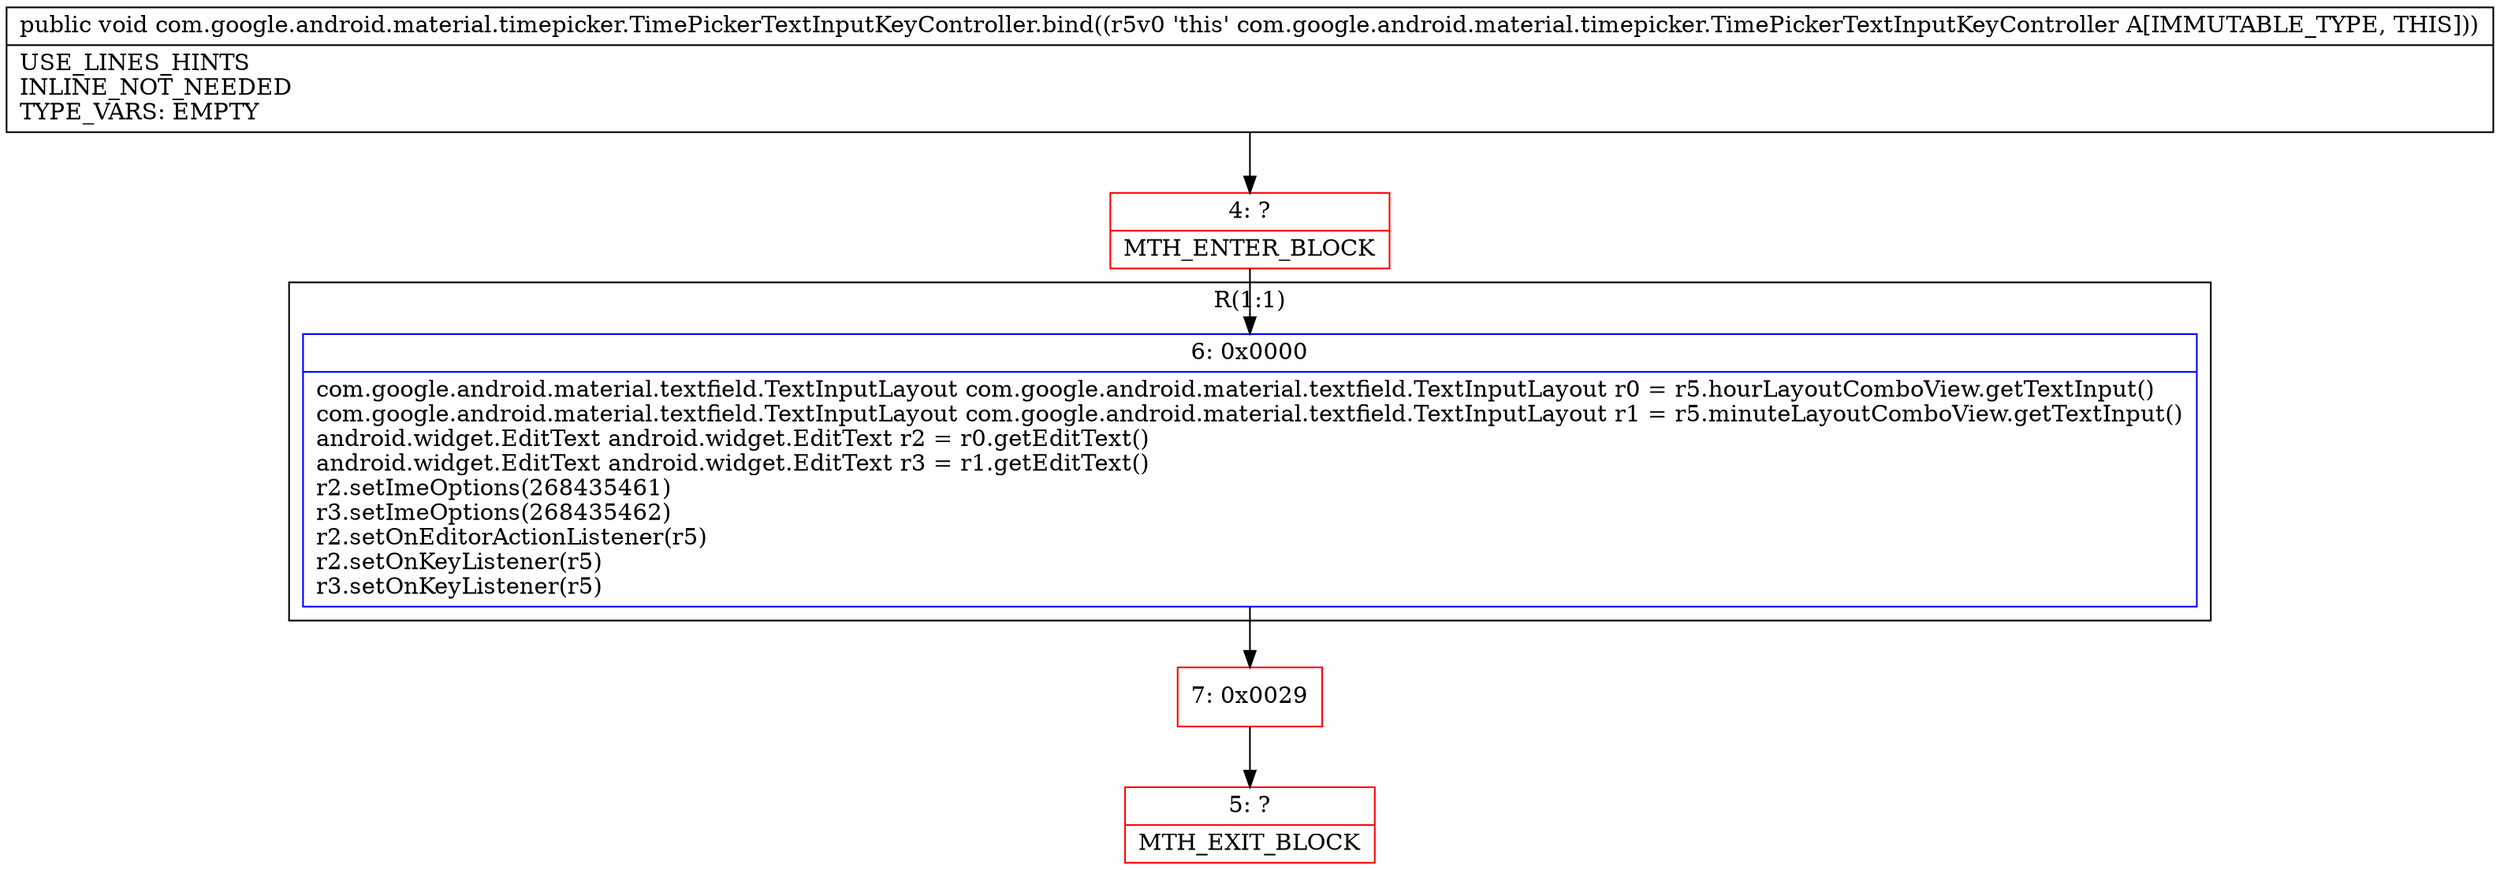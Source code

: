digraph "CFG forcom.google.android.material.timepicker.TimePickerTextInputKeyController.bind()V" {
subgraph cluster_Region_989264742 {
label = "R(1:1)";
node [shape=record,color=blue];
Node_6 [shape=record,label="{6\:\ 0x0000|com.google.android.material.textfield.TextInputLayout com.google.android.material.textfield.TextInputLayout r0 = r5.hourLayoutComboView.getTextInput()\lcom.google.android.material.textfield.TextInputLayout com.google.android.material.textfield.TextInputLayout r1 = r5.minuteLayoutComboView.getTextInput()\landroid.widget.EditText android.widget.EditText r2 = r0.getEditText()\landroid.widget.EditText android.widget.EditText r3 = r1.getEditText()\lr2.setImeOptions(268435461)\lr3.setImeOptions(268435462)\lr2.setOnEditorActionListener(r5)\lr2.setOnKeyListener(r5)\lr3.setOnKeyListener(r5)\l}"];
}
Node_4 [shape=record,color=red,label="{4\:\ ?|MTH_ENTER_BLOCK\l}"];
Node_7 [shape=record,color=red,label="{7\:\ 0x0029}"];
Node_5 [shape=record,color=red,label="{5\:\ ?|MTH_EXIT_BLOCK\l}"];
MethodNode[shape=record,label="{public void com.google.android.material.timepicker.TimePickerTextInputKeyController.bind((r5v0 'this' com.google.android.material.timepicker.TimePickerTextInputKeyController A[IMMUTABLE_TYPE, THIS]))  | USE_LINES_HINTS\lINLINE_NOT_NEEDED\lTYPE_VARS: EMPTY\l}"];
MethodNode -> Node_4;Node_6 -> Node_7;
Node_4 -> Node_6;
Node_7 -> Node_5;
}

